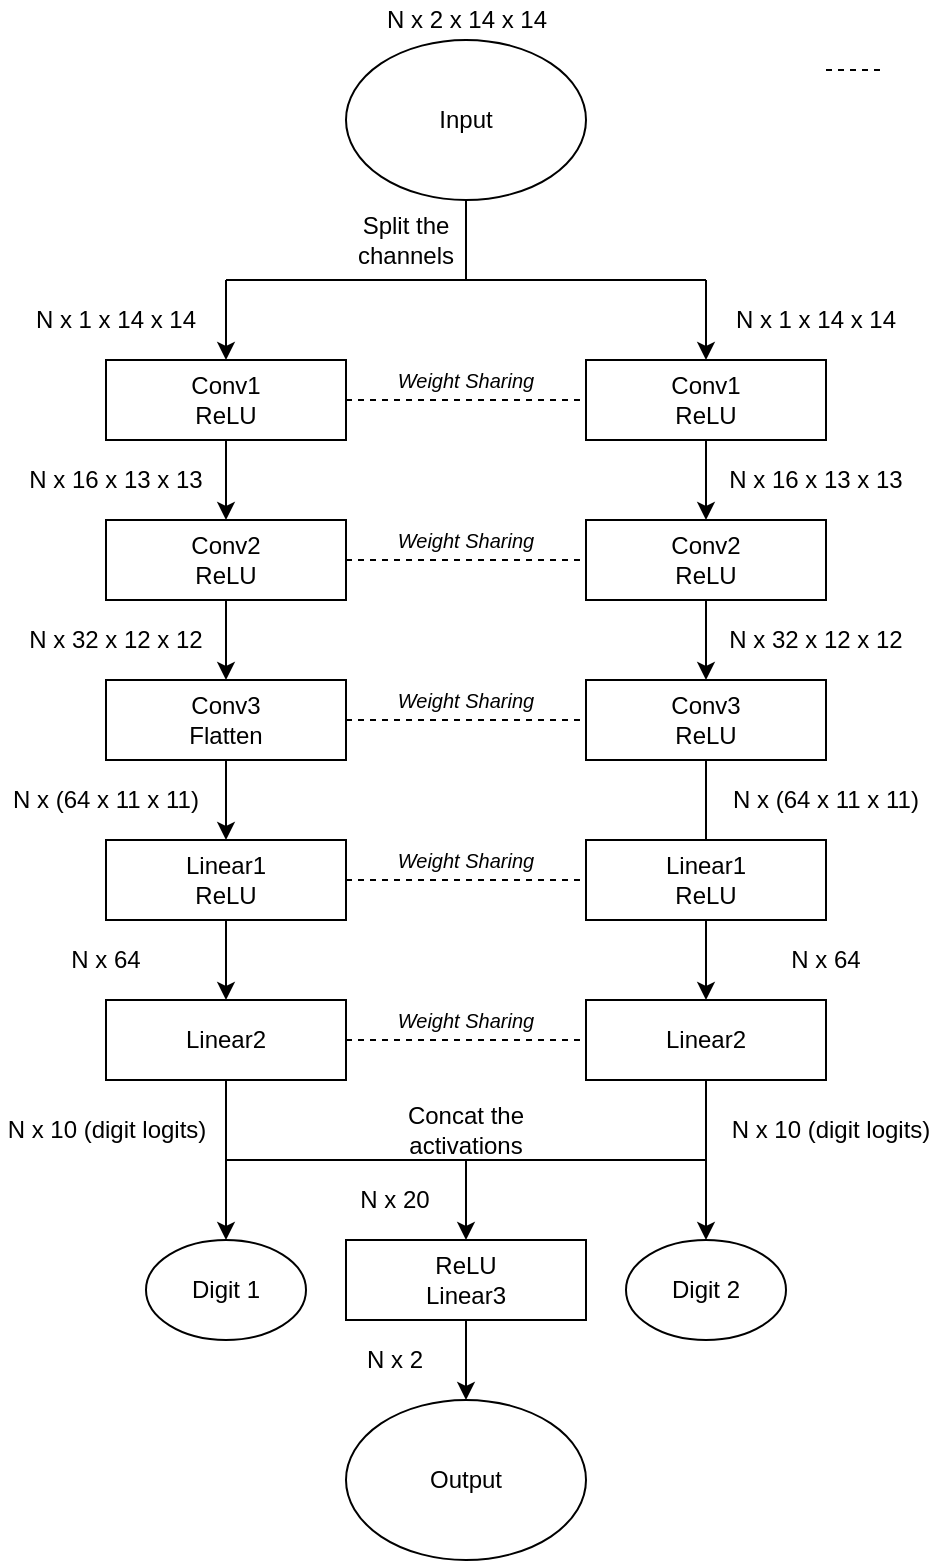<mxfile version="13.1.1" type="github">
  <diagram id="YVaPS0NW_fkGxbB0hOCl" name="Page-1">
    <mxGraphModel dx="1102" dy="538" grid="1" gridSize="10" guides="1" tooltips="1" connect="1" arrows="1" fold="1" page="1" pageScale="1" pageWidth="827" pageHeight="1169" math="0" shadow="0">
      <root>
        <mxCell id="0" />
        <mxCell id="1" parent="0" />
        <mxCell id="h3Otb9-q0aWc2A8WtiWL-3" value="Input" style="ellipse;whiteSpace=wrap;html=1;" parent="1" vertex="1">
          <mxGeometry x="300" y="40" width="120" height="80" as="geometry" />
        </mxCell>
        <mxCell id="h3Otb9-q0aWc2A8WtiWL-5" value="Split the channels" style="text;html=1;strokeColor=none;fillColor=none;align=center;verticalAlign=middle;whiteSpace=wrap;rounded=0;" parent="1" vertex="1">
          <mxGeometry x="300" y="130" width="60" height="20" as="geometry" />
        </mxCell>
        <mxCell id="h3Otb9-q0aWc2A8WtiWL-14" style="edgeStyle=orthogonalEdgeStyle;rounded=0;orthogonalLoop=1;jettySize=auto;html=1;exitX=0.5;exitY=1;exitDx=0;exitDy=0;" parent="1" source="h3Otb9-q0aWc2A8WtiWL-7" edge="1">
          <mxGeometry relative="1" as="geometry">
            <mxPoint x="240" y="280" as="targetPoint" />
          </mxGeometry>
        </mxCell>
        <mxCell id="h3Otb9-q0aWc2A8WtiWL-7" value="Conv1&lt;br&gt;ReLU" style="rounded=0;whiteSpace=wrap;html=1;" parent="1" vertex="1">
          <mxGeometry x="180" y="200" width="120" height="40" as="geometry" />
        </mxCell>
        <mxCell id="h3Otb9-q0aWc2A8WtiWL-8" value="" style="endArrow=none;html=1;entryX=0.5;entryY=1;entryDx=0;entryDy=0;" parent="1" target="h3Otb9-q0aWc2A8WtiWL-3" edge="1">
          <mxGeometry width="50" height="50" relative="1" as="geometry">
            <mxPoint x="360" y="160" as="sourcePoint" />
            <mxPoint x="440" y="280" as="targetPoint" />
          </mxGeometry>
        </mxCell>
        <mxCell id="h3Otb9-q0aWc2A8WtiWL-9" value="" style="endArrow=none;html=1;" parent="1" edge="1">
          <mxGeometry width="50" height="50" relative="1" as="geometry">
            <mxPoint x="240" y="160" as="sourcePoint" />
            <mxPoint x="480" y="160" as="targetPoint" />
          </mxGeometry>
        </mxCell>
        <mxCell id="h3Otb9-q0aWc2A8WtiWL-10" value="" style="endArrow=classic;html=1;" parent="1" edge="1">
          <mxGeometry width="50" height="50" relative="1" as="geometry">
            <mxPoint x="240" y="160" as="sourcePoint" />
            <mxPoint x="240" y="200" as="targetPoint" />
          </mxGeometry>
        </mxCell>
        <mxCell id="h3Otb9-q0aWc2A8WtiWL-12" value="N x 1 x 14 x 14" style="text;html=1;strokeColor=none;fillColor=none;align=center;verticalAlign=middle;whiteSpace=wrap;rounded=0;" parent="1" vertex="1">
          <mxGeometry x="140" y="170" width="90" height="20" as="geometry" />
        </mxCell>
        <mxCell id="h3Otb9-q0aWc2A8WtiWL-13" value="N x 16 x 13 x 13" style="text;html=1;strokeColor=none;fillColor=none;align=center;verticalAlign=middle;whiteSpace=wrap;rounded=0;" parent="1" vertex="1">
          <mxGeometry x="140" y="250" width="90" height="20" as="geometry" />
        </mxCell>
        <mxCell id="h3Otb9-q0aWc2A8WtiWL-20" style="edgeStyle=orthogonalEdgeStyle;rounded=0;orthogonalLoop=1;jettySize=auto;html=1;exitX=0.5;exitY=1;exitDx=0;exitDy=0;" parent="1" source="h3Otb9-q0aWc2A8WtiWL-15" edge="1">
          <mxGeometry relative="1" as="geometry">
            <mxPoint x="240" y="360" as="targetPoint" />
          </mxGeometry>
        </mxCell>
        <mxCell id="h3Otb9-q0aWc2A8WtiWL-15" value="Conv2&lt;br&gt;ReLU" style="rounded=0;whiteSpace=wrap;html=1;" parent="1" vertex="1">
          <mxGeometry x="180" y="280" width="120" height="40" as="geometry" />
        </mxCell>
        <mxCell id="h3Otb9-q0aWc2A8WtiWL-16" style="edgeStyle=orthogonalEdgeStyle;rounded=0;orthogonalLoop=1;jettySize=auto;html=1;exitX=0.5;exitY=1;exitDx=0;exitDy=0;" parent="1" source="h3Otb9-q0aWc2A8WtiWL-7" target="h3Otb9-q0aWc2A8WtiWL-7" edge="1">
          <mxGeometry relative="1" as="geometry" />
        </mxCell>
        <mxCell id="h3Otb9-q0aWc2A8WtiWL-42" style="edgeStyle=orthogonalEdgeStyle;rounded=0;orthogonalLoop=1;jettySize=auto;html=1;exitX=0.5;exitY=1;exitDx=0;exitDy=0;" parent="1" source="h3Otb9-q0aWc2A8WtiWL-21" edge="1">
          <mxGeometry relative="1" as="geometry">
            <mxPoint x="240" y="440" as="targetPoint" />
          </mxGeometry>
        </mxCell>
        <mxCell id="h3Otb9-q0aWc2A8WtiWL-21" value="Conv3&lt;br&gt;Flatten" style="rounded=0;whiteSpace=wrap;html=1;" parent="1" vertex="1">
          <mxGeometry x="180" y="360" width="120" height="40" as="geometry" />
        </mxCell>
        <mxCell id="h3Otb9-q0aWc2A8WtiWL-23" value="N x 32 x 12 x 12" style="text;html=1;strokeColor=none;fillColor=none;align=center;verticalAlign=middle;whiteSpace=wrap;rounded=0;" parent="1" vertex="1">
          <mxGeometry x="140" y="330" width="90" height="20" as="geometry" />
        </mxCell>
        <mxCell id="h3Otb9-q0aWc2A8WtiWL-25" value="N x (64 x 11 x 11)" style="text;html=1;strokeColor=none;fillColor=none;align=center;verticalAlign=middle;whiteSpace=wrap;rounded=0;" parent="1" vertex="1">
          <mxGeometry x="130" y="410" width="100" height="20" as="geometry" />
        </mxCell>
        <mxCell id="h3Otb9-q0aWc2A8WtiWL-28" style="edgeStyle=orthogonalEdgeStyle;rounded=0;orthogonalLoop=1;jettySize=auto;html=1;exitX=0.5;exitY=1;exitDx=0;exitDy=0;" parent="1" source="h3Otb9-q0aWc2A8WtiWL-29" edge="1">
          <mxGeometry relative="1" as="geometry">
            <mxPoint x="480" y="280" as="targetPoint" />
          </mxGeometry>
        </mxCell>
        <mxCell id="h3Otb9-q0aWc2A8WtiWL-29" value="Conv1&lt;br&gt;ReLU" style="rounded=0;whiteSpace=wrap;html=1;" parent="1" vertex="1">
          <mxGeometry x="420" y="200" width="120" height="40" as="geometry" />
        </mxCell>
        <mxCell id="h3Otb9-q0aWc2A8WtiWL-30" value="" style="endArrow=classic;html=1;" parent="1" edge="1">
          <mxGeometry width="50" height="50" relative="1" as="geometry">
            <mxPoint x="480" y="160" as="sourcePoint" />
            <mxPoint x="480" y="200" as="targetPoint" />
          </mxGeometry>
        </mxCell>
        <mxCell id="h3Otb9-q0aWc2A8WtiWL-31" value="N x 1 x 14 x 14" style="text;html=1;strokeColor=none;fillColor=none;align=center;verticalAlign=middle;whiteSpace=wrap;rounded=0;" parent="1" vertex="1">
          <mxGeometry x="490" y="170" width="90" height="20" as="geometry" />
        </mxCell>
        <mxCell id="h3Otb9-q0aWc2A8WtiWL-32" value="N x 16 x 13 x 13" style="text;html=1;strokeColor=none;fillColor=none;align=center;verticalAlign=middle;whiteSpace=wrap;rounded=0;" parent="1" vertex="1">
          <mxGeometry x="490" y="250" width="90" height="20" as="geometry" />
        </mxCell>
        <mxCell id="h3Otb9-q0aWc2A8WtiWL-33" style="edgeStyle=orthogonalEdgeStyle;rounded=0;orthogonalLoop=1;jettySize=auto;html=1;exitX=0.5;exitY=1;exitDx=0;exitDy=0;" parent="1" source="h3Otb9-q0aWc2A8WtiWL-34" edge="1">
          <mxGeometry relative="1" as="geometry">
            <mxPoint x="480" y="360" as="targetPoint" />
          </mxGeometry>
        </mxCell>
        <mxCell id="h3Otb9-q0aWc2A8WtiWL-34" value="Conv2&lt;br&gt;ReLU" style="rounded=0;whiteSpace=wrap;html=1;" parent="1" vertex="1">
          <mxGeometry x="420" y="280" width="120" height="40" as="geometry" />
        </mxCell>
        <mxCell id="h3Otb9-q0aWc2A8WtiWL-35" style="edgeStyle=orthogonalEdgeStyle;rounded=0;orthogonalLoop=1;jettySize=auto;html=1;exitX=0.5;exitY=1;exitDx=0;exitDy=0;" parent="1" source="h3Otb9-q0aWc2A8WtiWL-29" target="h3Otb9-q0aWc2A8WtiWL-29" edge="1">
          <mxGeometry relative="1" as="geometry" />
        </mxCell>
        <mxCell id="h3Otb9-q0aWc2A8WtiWL-36" value="Conv3&lt;br&gt;ReLU" style="rounded=0;whiteSpace=wrap;html=1;" parent="1" vertex="1">
          <mxGeometry x="420" y="360" width="120" height="40" as="geometry" />
        </mxCell>
        <mxCell id="h3Otb9-q0aWc2A8WtiWL-37" value="N x 32 x 12 x 12" style="text;html=1;strokeColor=none;fillColor=none;align=center;verticalAlign=middle;whiteSpace=wrap;rounded=0;" parent="1" vertex="1">
          <mxGeometry x="490" y="330" width="90" height="20" as="geometry" />
        </mxCell>
        <mxCell id="h3Otb9-q0aWc2A8WtiWL-39" value="" style="endArrow=none;html=1;exitX=0.5;exitY=1;exitDx=0;exitDy=0;" parent="1" source="h3Otb9-q0aWc2A8WtiWL-36" edge="1">
          <mxGeometry width="50" height="50" relative="1" as="geometry">
            <mxPoint x="630" y="330" as="sourcePoint" />
            <mxPoint x="480" y="440" as="targetPoint" />
          </mxGeometry>
        </mxCell>
        <mxCell id="h3Otb9-q0aWc2A8WtiWL-44" style="edgeStyle=orthogonalEdgeStyle;rounded=0;orthogonalLoop=1;jettySize=auto;html=1;exitX=0.5;exitY=1;exitDx=0;exitDy=0;" parent="1" source="h3Otb9-q0aWc2A8WtiWL-43" edge="1">
          <mxGeometry relative="1" as="geometry">
            <mxPoint x="240" y="520" as="targetPoint" />
          </mxGeometry>
        </mxCell>
        <mxCell id="h3Otb9-q0aWc2A8WtiWL-43" value="Linear1&lt;br&gt;ReLU" style="rounded=0;whiteSpace=wrap;html=1;" parent="1" vertex="1">
          <mxGeometry x="180" y="440" width="120" height="40" as="geometry" />
        </mxCell>
        <mxCell id="h3Otb9-q0aWc2A8WtiWL-45" value="N x 64" style="text;html=1;strokeColor=none;fillColor=none;align=center;verticalAlign=middle;whiteSpace=wrap;rounded=0;" parent="1" vertex="1">
          <mxGeometry x="130" y="490" width="100" height="20" as="geometry" />
        </mxCell>
        <mxCell id="h3Otb9-q0aWc2A8WtiWL-46" value="Linear2" style="rounded=0;whiteSpace=wrap;html=1;" parent="1" vertex="1">
          <mxGeometry x="180" y="520" width="120" height="40" as="geometry" />
        </mxCell>
        <mxCell id="h3Otb9-q0aWc2A8WtiWL-48" value="N x 10 (digit logits)" style="text;html=1;strokeColor=none;fillColor=none;align=center;verticalAlign=middle;whiteSpace=wrap;rounded=0;" parent="1" vertex="1">
          <mxGeometry x="127.5" y="574.5" width="105" height="20" as="geometry" />
        </mxCell>
        <mxCell id="h3Otb9-q0aWc2A8WtiWL-49" value="" style="endArrow=none;html=1;exitX=0.5;exitY=1;exitDx=0;exitDy=0;" parent="1" source="h3Otb9-q0aWc2A8WtiWL-46" edge="1">
          <mxGeometry width="50" height="50" relative="1" as="geometry">
            <mxPoint x="390" y="490" as="sourcePoint" />
            <mxPoint x="240" y="600" as="targetPoint" />
          </mxGeometry>
        </mxCell>
        <mxCell id="h3Otb9-q0aWc2A8WtiWL-50" value="N x (64 x 11 x 11)" style="text;html=1;strokeColor=none;fillColor=none;align=center;verticalAlign=middle;whiteSpace=wrap;rounded=0;" parent="1" vertex="1">
          <mxGeometry x="490" y="410" width="100" height="20" as="geometry" />
        </mxCell>
        <mxCell id="h3Otb9-q0aWc2A8WtiWL-51" style="edgeStyle=orthogonalEdgeStyle;rounded=0;orthogonalLoop=1;jettySize=auto;html=1;exitX=0.5;exitY=1;exitDx=0;exitDy=0;" parent="1" source="h3Otb9-q0aWc2A8WtiWL-52" edge="1">
          <mxGeometry relative="1" as="geometry">
            <mxPoint x="480" y="520" as="targetPoint" />
          </mxGeometry>
        </mxCell>
        <mxCell id="h3Otb9-q0aWc2A8WtiWL-52" value="Linear1&lt;br&gt;ReLU" style="rounded=0;whiteSpace=wrap;html=1;" parent="1" vertex="1">
          <mxGeometry x="420" y="440" width="120" height="40" as="geometry" />
        </mxCell>
        <mxCell id="h3Otb9-q0aWc2A8WtiWL-53" value="N x 64" style="text;html=1;strokeColor=none;fillColor=none;align=center;verticalAlign=middle;whiteSpace=wrap;rounded=0;" parent="1" vertex="1">
          <mxGeometry x="490" y="490" width="100" height="20" as="geometry" />
        </mxCell>
        <mxCell id="h3Otb9-q0aWc2A8WtiWL-54" value="Linear2" style="rounded=0;whiteSpace=wrap;html=1;" parent="1" vertex="1">
          <mxGeometry x="420" y="520" width="120" height="40" as="geometry" />
        </mxCell>
        <mxCell id="h3Otb9-q0aWc2A8WtiWL-55" value="N x 10 (digit logits)" style="text;html=1;strokeColor=none;fillColor=none;align=center;verticalAlign=middle;whiteSpace=wrap;rounded=0;" parent="1" vertex="1">
          <mxGeometry x="490" y="574.5" width="105" height="20" as="geometry" />
        </mxCell>
        <mxCell id="h3Otb9-q0aWc2A8WtiWL-56" value="" style="endArrow=none;html=1;exitX=0.5;exitY=1;exitDx=0;exitDy=0;" parent="1" source="h3Otb9-q0aWc2A8WtiWL-54" edge="1">
          <mxGeometry width="50" height="50" relative="1" as="geometry">
            <mxPoint x="630" y="490" as="sourcePoint" />
            <mxPoint x="480" y="600" as="targetPoint" />
          </mxGeometry>
        </mxCell>
        <mxCell id="h3Otb9-q0aWc2A8WtiWL-58" value="" style="endArrow=none;html=1;" parent="1" edge="1">
          <mxGeometry width="50" height="50" relative="1" as="geometry">
            <mxPoint x="240" y="600" as="sourcePoint" />
            <mxPoint x="480" y="600" as="targetPoint" />
          </mxGeometry>
        </mxCell>
        <mxCell id="h3Otb9-q0aWc2A8WtiWL-59" value="" style="endArrow=classic;html=1;" parent="1" edge="1">
          <mxGeometry width="50" height="50" relative="1" as="geometry">
            <mxPoint x="360" y="600" as="sourcePoint" />
            <mxPoint x="360" y="640" as="targetPoint" />
          </mxGeometry>
        </mxCell>
        <mxCell id="h3Otb9-q0aWc2A8WtiWL-63" value="N x 20" style="text;html=1;strokeColor=none;fillColor=none;align=center;verticalAlign=middle;whiteSpace=wrap;rounded=0;" parent="1" vertex="1">
          <mxGeometry x="287.5" y="610" width="72.5" height="20" as="geometry" />
        </mxCell>
        <mxCell id="h3Otb9-q0aWc2A8WtiWL-64" value="ReLU&lt;br&gt;Linear3" style="rounded=0;whiteSpace=wrap;html=1;" parent="1" vertex="1">
          <mxGeometry x="300" y="640" width="120" height="40" as="geometry" />
        </mxCell>
        <mxCell id="h3Otb9-q0aWc2A8WtiWL-65" value="Concat the activations" style="text;html=1;strokeColor=none;fillColor=none;align=center;verticalAlign=middle;whiteSpace=wrap;rounded=0;" parent="1" vertex="1">
          <mxGeometry x="320" y="575" width="80" height="20" as="geometry" />
        </mxCell>
        <mxCell id="h3Otb9-q0aWc2A8WtiWL-66" value="" style="endArrow=classic;html=1;exitX=0.5;exitY=1;exitDx=0;exitDy=0;" parent="1" source="h3Otb9-q0aWc2A8WtiWL-64" edge="1">
          <mxGeometry width="50" height="50" relative="1" as="geometry">
            <mxPoint x="390" y="650" as="sourcePoint" />
            <mxPoint x="360" y="720" as="targetPoint" />
          </mxGeometry>
        </mxCell>
        <mxCell id="h3Otb9-q0aWc2A8WtiWL-67" value="N x 2" style="text;html=1;strokeColor=none;fillColor=none;align=center;verticalAlign=middle;whiteSpace=wrap;rounded=0;" parent="1" vertex="1">
          <mxGeometry x="287.5" y="690" width="72.5" height="20" as="geometry" />
        </mxCell>
        <mxCell id="h3Otb9-q0aWc2A8WtiWL-70" value="Output" style="ellipse;whiteSpace=wrap;html=1;" parent="1" vertex="1">
          <mxGeometry x="300" y="720" width="120" height="80" as="geometry" />
        </mxCell>
        <mxCell id="h3Otb9-q0aWc2A8WtiWL-71" value="&lt;span&gt;N x 2 x 14 x 14&lt;/span&gt;" style="text;html=1;align=center;verticalAlign=middle;resizable=0;points=[];autosize=1;" parent="1" vertex="1">
          <mxGeometry x="310" y="20" width="100" height="20" as="geometry" />
        </mxCell>
        <mxCell id="RyGLwnKeglVECxxGWKU3-1" value="" style="endArrow=none;dashed=1;html=1;exitX=1;exitY=0.5;exitDx=0;exitDy=0;entryX=0;entryY=0.5;entryDx=0;entryDy=0;" edge="1" parent="1" source="h3Otb9-q0aWc2A8WtiWL-43" target="h3Otb9-q0aWc2A8WtiWL-52">
          <mxGeometry width="50" height="50" relative="1" as="geometry">
            <mxPoint x="390" y="470" as="sourcePoint" />
            <mxPoint x="440" y="420" as="targetPoint" />
          </mxGeometry>
        </mxCell>
        <mxCell id="RyGLwnKeglVECxxGWKU3-4" value="" style="endArrow=none;dashed=1;html=1;exitX=1;exitY=0.5;exitDx=0;exitDy=0;entryX=0;entryY=0.5;entryDx=0;entryDy=0;" edge="1" parent="1" source="h3Otb9-q0aWc2A8WtiWL-15" target="h3Otb9-q0aWc2A8WtiWL-34">
          <mxGeometry width="50" height="50" relative="1" as="geometry">
            <mxPoint x="390" y="300" as="sourcePoint" />
            <mxPoint x="440" y="250" as="targetPoint" />
          </mxGeometry>
        </mxCell>
        <mxCell id="RyGLwnKeglVECxxGWKU3-5" value="" style="endArrow=none;dashed=1;html=1;exitX=1;exitY=0.5;exitDx=0;exitDy=0;entryX=0;entryY=0.5;entryDx=0;entryDy=0;" edge="1" parent="1" source="h3Otb9-q0aWc2A8WtiWL-7" target="h3Otb9-q0aWc2A8WtiWL-29">
          <mxGeometry width="50" height="50" relative="1" as="geometry">
            <mxPoint x="390" y="300" as="sourcePoint" />
            <mxPoint x="440" y="250" as="targetPoint" />
          </mxGeometry>
        </mxCell>
        <mxCell id="RyGLwnKeglVECxxGWKU3-6" value="" style="endArrow=none;dashed=1;html=1;exitX=1;exitY=0.5;exitDx=0;exitDy=0;entryX=0;entryY=0.5;entryDx=0;entryDy=0;" edge="1" parent="1" source="h3Otb9-q0aWc2A8WtiWL-21" target="h3Otb9-q0aWc2A8WtiWL-36">
          <mxGeometry width="50" height="50" relative="1" as="geometry">
            <mxPoint x="390" y="300" as="sourcePoint" />
            <mxPoint x="440" y="250" as="targetPoint" />
          </mxGeometry>
        </mxCell>
        <mxCell id="RyGLwnKeglVECxxGWKU3-7" value="" style="endArrow=none;dashed=1;html=1;exitX=1;exitY=0.5;exitDx=0;exitDy=0;entryX=0;entryY=0.5;entryDx=0;entryDy=0;" edge="1" parent="1" source="h3Otb9-q0aWc2A8WtiWL-46" target="h3Otb9-q0aWc2A8WtiWL-54">
          <mxGeometry width="50" height="50" relative="1" as="geometry">
            <mxPoint x="390" y="470" as="sourcePoint" />
            <mxPoint x="440" y="420" as="targetPoint" />
          </mxGeometry>
        </mxCell>
        <mxCell id="RyGLwnKeglVECxxGWKU3-8" value="" style="endArrow=none;dashed=1;html=1;" edge="1" parent="1">
          <mxGeometry width="50" height="50" relative="1" as="geometry">
            <mxPoint x="540" y="55" as="sourcePoint" />
            <mxPoint x="570" y="55" as="targetPoint" />
          </mxGeometry>
        </mxCell>
        <mxCell id="RyGLwnKeglVECxxGWKU3-9" value="Weight Sharing" style="text;html=1;align=center;verticalAlign=middle;whiteSpace=wrap;rounded=0;fontStyle=2;fontSize=10;" vertex="1" parent="1">
          <mxGeometry x="315" y="200" width="90" height="20" as="geometry" />
        </mxCell>
        <mxCell id="RyGLwnKeglVECxxGWKU3-10" value="Weight Sharing" style="text;html=1;align=center;verticalAlign=middle;whiteSpace=wrap;rounded=0;fontStyle=2;fontSize=10;" vertex="1" parent="1">
          <mxGeometry x="315" y="280" width="90" height="20" as="geometry" />
        </mxCell>
        <mxCell id="RyGLwnKeglVECxxGWKU3-11" value="Weight Sharing" style="text;html=1;align=center;verticalAlign=middle;whiteSpace=wrap;rounded=0;fontStyle=2;fontSize=10;" vertex="1" parent="1">
          <mxGeometry x="315" y="360" width="90" height="20" as="geometry" />
        </mxCell>
        <mxCell id="RyGLwnKeglVECxxGWKU3-12" value="Weight Sharing" style="text;html=1;align=center;verticalAlign=middle;whiteSpace=wrap;rounded=0;fontStyle=2;fontSize=10;" vertex="1" parent="1">
          <mxGeometry x="315" y="440" width="90" height="20" as="geometry" />
        </mxCell>
        <mxCell id="RyGLwnKeglVECxxGWKU3-14" value="Weight Sharing" style="text;html=1;align=center;verticalAlign=middle;whiteSpace=wrap;rounded=0;fontStyle=2;fontSize=10;" vertex="1" parent="1">
          <mxGeometry x="315" y="520" width="90" height="20" as="geometry" />
        </mxCell>
        <mxCell id="RyGLwnKeglVECxxGWKU3-16" value="" style="endArrow=classic;html=1;fontSize=10;exitX=0.5;exitY=1;exitDx=0;exitDy=0;" edge="1" parent="1" source="h3Otb9-q0aWc2A8WtiWL-46">
          <mxGeometry width="50" height="50" relative="1" as="geometry">
            <mxPoint x="390" y="700" as="sourcePoint" />
            <mxPoint x="240" y="640" as="targetPoint" />
          </mxGeometry>
        </mxCell>
        <mxCell id="RyGLwnKeglVECxxGWKU3-17" value="Digit 1" style="ellipse;whiteSpace=wrap;html=1;" vertex="1" parent="1">
          <mxGeometry x="200" y="640" width="80" height="50" as="geometry" />
        </mxCell>
        <mxCell id="RyGLwnKeglVECxxGWKU3-19" value="" style="endArrow=classic;html=1;fontSize=10;exitX=0.5;exitY=1;exitDx=0;exitDy=0;" edge="1" parent="1" source="h3Otb9-q0aWc2A8WtiWL-54">
          <mxGeometry width="50" height="50" relative="1" as="geometry">
            <mxPoint x="390" y="700" as="sourcePoint" />
            <mxPoint x="480" y="640" as="targetPoint" />
          </mxGeometry>
        </mxCell>
        <mxCell id="RyGLwnKeglVECxxGWKU3-20" value="Digit 2" style="ellipse;whiteSpace=wrap;html=1;" vertex="1" parent="1">
          <mxGeometry x="440" y="640" width="80" height="50" as="geometry" />
        </mxCell>
      </root>
    </mxGraphModel>
  </diagram>
</mxfile>
